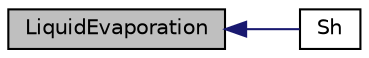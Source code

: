 digraph "LiquidEvaporation"
{
  bgcolor="transparent";
  edge [fontname="Helvetica",fontsize="10",labelfontname="Helvetica",labelfontsize="10"];
  node [fontname="Helvetica",fontsize="10",shape=record];
  rankdir="LR";
  Node1 [label="LiquidEvaporation",height=0.2,width=0.4,color="black", fillcolor="grey75", style="filled", fontcolor="black"];
  Node1 -> Node2 [dir="back",color="midnightblue",fontsize="10",style="solid",fontname="Helvetica"];
  Node2 [label="Sh",height=0.2,width=0.4,color="black",URL="$a01388.html#ab0dcde24cf22f04254ae726f6656edfa",tooltip="Sherwood number as a function of Reynolds and Schmidt numbers. "];
}
